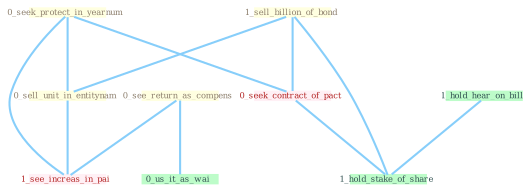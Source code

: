 Graph G{ 
    node
    [shape=polygon,style=filled,width=.5,height=.06,color="#BDFCC9",fixedsize=true,fontsize=4,
    fontcolor="#2f4f4f"];
    {node
    [color="#ffffe0", fontcolor="#8b7d6b"] "1_sell_billion_of_bond " "0_seek_protect_in_yearnum " "0_see_return_as_compens " "0_sell_unit_in_entitynam "}
{node [color="#fff0f5", fontcolor="#b22222"] "0_seek_contract_of_pact " "1_see_increas_in_pai "}
edge [color="#B0E2FF"];

	"1_sell_billion_of_bond " -- "0_sell_unit_in_entitynam " [w="1", color="#87cefa" ];
	"1_sell_billion_of_bond " -- "0_seek_contract_of_pact " [w="1", color="#87cefa" ];
	"1_sell_billion_of_bond " -- "1_hold_stake_of_share " [w="1", color="#87cefa" ];
	"0_seek_protect_in_yearnum " -- "0_sell_unit_in_entitynam " [w="1", color="#87cefa" ];
	"0_seek_protect_in_yearnum " -- "0_seek_contract_of_pact " [w="1", color="#87cefa" ];
	"0_seek_protect_in_yearnum " -- "1_see_increas_in_pai " [w="1", color="#87cefa" ];
	"0_see_return_as_compens " -- "0_us_it_as_wai " [w="1", color="#87cefa" ];
	"0_see_return_as_compens " -- "1_see_increas_in_pai " [w="1", color="#87cefa" ];
	"0_sell_unit_in_entitynam " -- "1_see_increas_in_pai " [w="1", color="#87cefa" ];
	"0_seek_contract_of_pact " -- "1_hold_stake_of_share " [w="1", color="#87cefa" ];
	"1_hold_hear_on_bill " -- "1_hold_stake_of_share " [w="1", color="#87cefa" ];
}